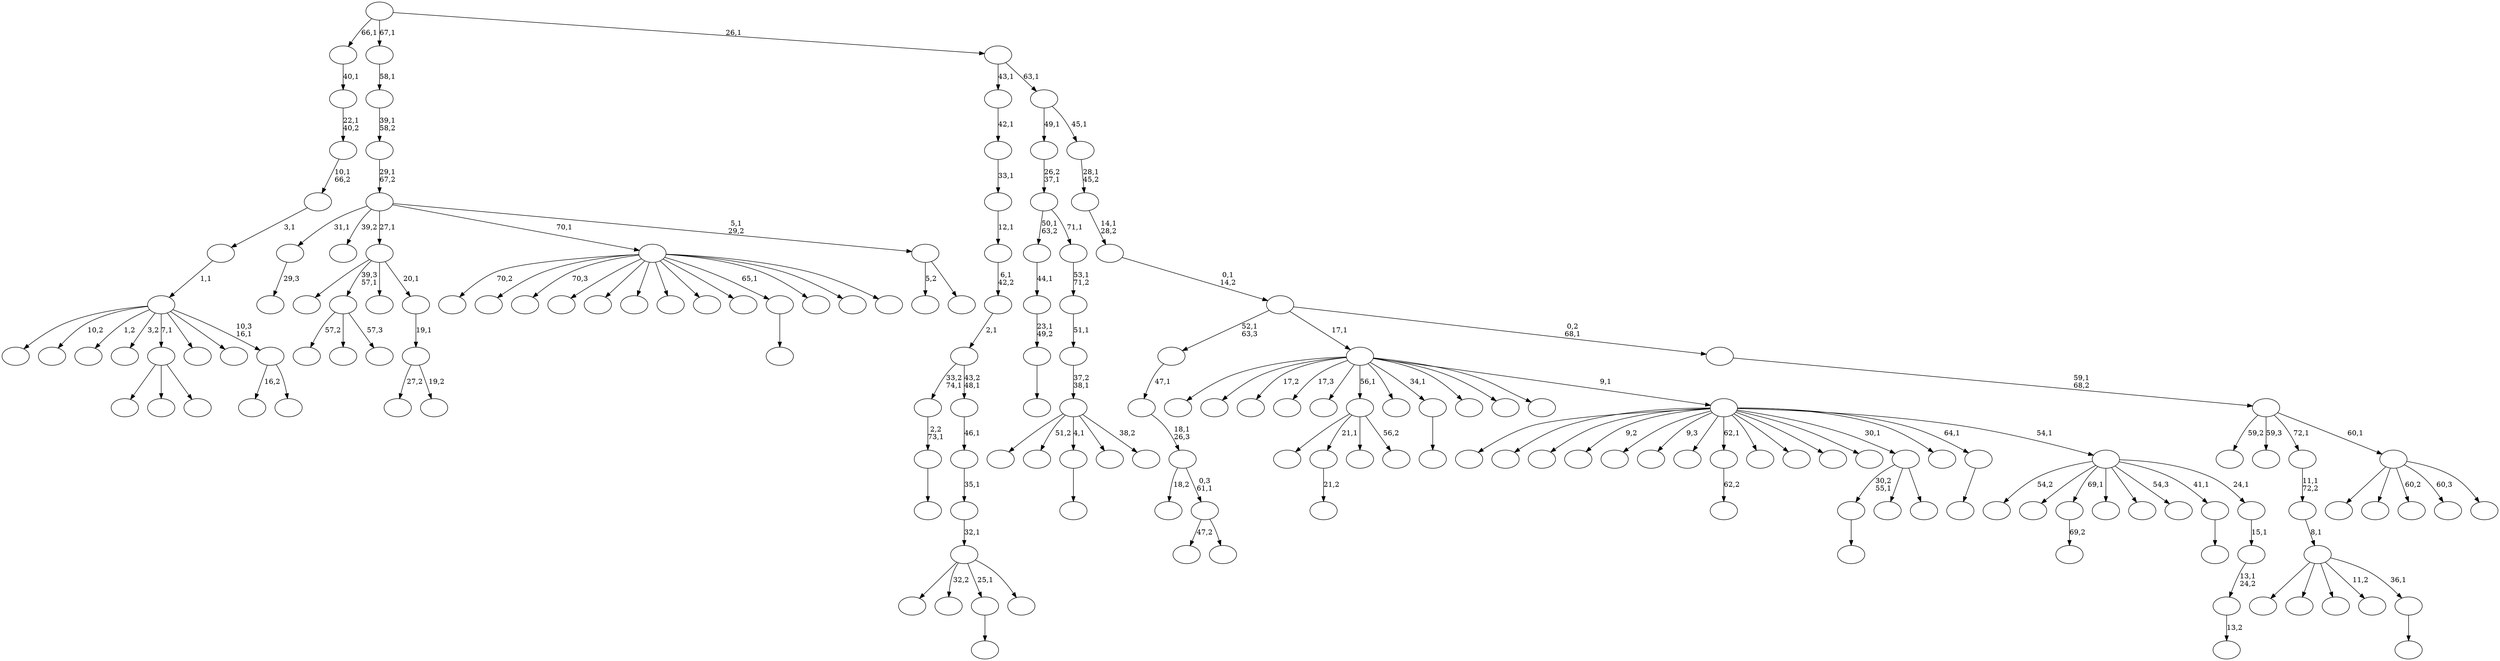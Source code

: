 digraph T {
	175 [label=""]
	174 [label=""]
	173 [label=""]
	172 [label=""]
	171 [label=""]
	170 [label=""]
	169 [label=""]
	168 [label=""]
	167 [label=""]
	166 [label=""]
	165 [label=""]
	164 [label=""]
	163 [label=""]
	162 [label=""]
	161 [label=""]
	160 [label=""]
	159 [label=""]
	158 [label=""]
	157 [label=""]
	156 [label=""]
	155 [label=""]
	154 [label=""]
	153 [label=""]
	152 [label=""]
	151 [label=""]
	150 [label=""]
	149 [label=""]
	148 [label=""]
	147 [label=""]
	146 [label=""]
	145 [label=""]
	144 [label=""]
	143 [label=""]
	142 [label=""]
	141 [label=""]
	140 [label=""]
	139 [label=""]
	138 [label=""]
	137 [label=""]
	136 [label=""]
	135 [label=""]
	134 [label=""]
	133 [label=""]
	132 [label=""]
	131 [label=""]
	130 [label=""]
	129 [label=""]
	128 [label=""]
	127 [label=""]
	126 [label=""]
	125 [label=""]
	124 [label=""]
	123 [label=""]
	122 [label=""]
	121 [label=""]
	120 [label=""]
	119 [label=""]
	118 [label=""]
	117 [label=""]
	116 [label=""]
	115 [label=""]
	114 [label=""]
	113 [label=""]
	112 [label=""]
	111 [label=""]
	110 [label=""]
	109 [label=""]
	108 [label=""]
	107 [label=""]
	106 [label=""]
	105 [label=""]
	104 [label=""]
	103 [label=""]
	102 [label=""]
	101 [label=""]
	100 [label=""]
	99 [label=""]
	98 [label=""]
	97 [label=""]
	96 [label=""]
	95 [label=""]
	94 [label=""]
	93 [label=""]
	92 [label=""]
	91 [label=""]
	90 [label=""]
	89 [label=""]
	88 [label=""]
	87 [label=""]
	86 [label=""]
	85 [label=""]
	84 [label=""]
	83 [label=""]
	82 [label=""]
	81 [label=""]
	80 [label=""]
	79 [label=""]
	78 [label=""]
	77 [label=""]
	76 [label=""]
	75 [label=""]
	74 [label=""]
	73 [label=""]
	72 [label=""]
	71 [label=""]
	70 [label=""]
	69 [label=""]
	68 [label=""]
	67 [label=""]
	66 [label=""]
	65 [label=""]
	64 [label=""]
	63 [label=""]
	62 [label=""]
	61 [label=""]
	60 [label=""]
	59 [label=""]
	58 [label=""]
	57 [label=""]
	56 [label=""]
	55 [label=""]
	54 [label=""]
	53 [label=""]
	52 [label=""]
	51 [label=""]
	50 [label=""]
	49 [label=""]
	48 [label=""]
	47 [label=""]
	46 [label=""]
	45 [label=""]
	44 [label=""]
	43 [label=""]
	42 [label=""]
	41 [label=""]
	40 [label=""]
	39 [label=""]
	38 [label=""]
	37 [label=""]
	36 [label=""]
	35 [label=""]
	34 [label=""]
	33 [label=""]
	32 [label=""]
	31 [label=""]
	30 [label=""]
	29 [label=""]
	28 [label=""]
	27 [label=""]
	26 [label=""]
	25 [label=""]
	24 [label=""]
	23 [label=""]
	22 [label=""]
	21 [label=""]
	20 [label=""]
	19 [label=""]
	18 [label=""]
	17 [label=""]
	16 [label=""]
	15 [label=""]
	14 [label=""]
	13 [label=""]
	12 [label=""]
	11 [label=""]
	10 [label=""]
	9 [label=""]
	8 [label=""]
	7 [label=""]
	6 [label=""]
	5 [label=""]
	4 [label=""]
	3 [label=""]
	2 [label=""]
	1 [label=""]
	0 [label=""]
	171 -> 172 [label=""]
	163 -> 164 [label="29,3"]
	159 -> 160 [label="21,2"]
	149 -> 150 [label=""]
	148 -> 149 [label="23,1\n49,2"]
	147 -> 148 [label="44,1"]
	127 -> 128 [label="62,2"]
	125 -> 126 [label=""]
	123 -> 124 [label="69,2"]
	119 -> 120 [label=""]
	112 -> 113 [label=""]
	111 -> 112 [label="2,2\n73,1"]
	104 -> 173 [label=""]
	104 -> 151 [label=""]
	104 -> 105 [label=""]
	100 -> 152 [label="57,2"]
	100 -> 138 [label=""]
	100 -> 101 [label="57,3"]
	98 -> 99 [label=""]
	96 -> 170 [label=""]
	96 -> 159 [label="21,1"]
	96 -> 157 [label=""]
	96 -> 97 [label="56,2"]
	86 -> 87 [label=""]
	84 -> 146 [label=""]
	84 -> 144 [label="32,2"]
	84 -> 125 [label="25,1"]
	84 -> 85 [label=""]
	83 -> 84 [label="32,1"]
	82 -> 83 [label="35,1"]
	81 -> 82 [label="46,1"]
	80 -> 111 [label="33,2\n74,1"]
	80 -> 81 [label="43,2\n48,1"]
	79 -> 80 [label="2,1"]
	78 -> 79 [label="6,1\n42,2"]
	77 -> 78 [label="12,1"]
	76 -> 77 [label="33,1"]
	75 -> 76 [label="42,1"]
	69 -> 110 [label="27,2"]
	69 -> 70 [label="19,2"]
	68 -> 69 [label="19,1"]
	67 -> 109 [label=""]
	67 -> 100 [label="39,3\n57,1"]
	67 -> 88 [label=""]
	67 -> 68 [label="20,1"]
	60 -> 143 [label="47,2"]
	60 -> 61 [label=""]
	59 -> 72 [label="18,2"]
	59 -> 60 [label="0,3\n61,1"]
	58 -> 59 [label="18,1\n26,3"]
	57 -> 58 [label="47,1"]
	55 -> 168 [label="70,2"]
	55 -> 154 [label=""]
	55 -> 139 [label="70,3"]
	55 -> 136 [label=""]
	55 -> 131 [label=""]
	55 -> 122 [label=""]
	55 -> 117 [label=""]
	55 -> 106 [label=""]
	55 -> 103 [label=""]
	55 -> 98 [label="65,1"]
	55 -> 65 [label=""]
	55 -> 62 [label=""]
	55 -> 56 [label=""]
	53 -> 171 [label="30,2\n55,1"]
	53 -> 92 [label=""]
	53 -> 54 [label=""]
	50 -> 51 [label=""]
	49 -> 129 [label=""]
	49 -> 118 [label=""]
	49 -> 102 [label=""]
	49 -> 90 [label="11,2"]
	49 -> 50 [label="36,1"]
	48 -> 49 [label="8,1"]
	47 -> 48 [label="11,1\n72,2"]
	43 -> 44 [label=""]
	39 -> 40 [label=""]
	37 -> 38 [label="13,2"]
	36 -> 37 [label="13,1\n24,2"]
	35 -> 36 [label="15,1"]
	34 -> 141 [label="54,2"]
	34 -> 140 [label=""]
	34 -> 123 [label="69,1"]
	34 -> 91 [label=""]
	34 -> 66 [label=""]
	34 -> 42 [label="54,3"]
	34 -> 39 [label="41,1"]
	34 -> 35 [label="24,1"]
	33 -> 166 [label=""]
	33 -> 165 [label=""]
	33 -> 162 [label=""]
	33 -> 155 [label="9,2"]
	33 -> 142 [label=""]
	33 -> 135 [label="9,3"]
	33 -> 132 [label=""]
	33 -> 127 [label="62,1"]
	33 -> 121 [label=""]
	33 -> 116 [label=""]
	33 -> 89 [label=""]
	33 -> 64 [label=""]
	33 -> 53 [label="30,1"]
	33 -> 45 [label=""]
	33 -> 43 [label="64,1"]
	33 -> 34 [label="54,1"]
	32 -> 175 [label=""]
	32 -> 169 [label=""]
	32 -> 161 [label="17,2"]
	32 -> 153 [label="17,3"]
	32 -> 114 [label=""]
	32 -> 96 [label="56,1"]
	32 -> 94 [label=""]
	32 -> 86 [label="34,1"]
	32 -> 73 [label=""]
	32 -> 52 [label=""]
	32 -> 46 [label=""]
	32 -> 33 [label="9,1"]
	30 -> 145 [label=""]
	30 -> 130 [label="51,2"]
	30 -> 119 [label="4,1"]
	30 -> 95 [label=""]
	30 -> 31 [label="38,2"]
	29 -> 30 [label="37,2\n38,1"]
	28 -> 29 [label="51,1"]
	27 -> 28 [label="53,1\n71,2"]
	26 -> 147 [label="50,1\n63,2"]
	26 -> 27 [label="71,1"]
	25 -> 26 [label="26,2\n37,1"]
	23 -> 108 [label="16,2"]
	23 -> 24 [label=""]
	22 -> 158 [label=""]
	22 -> 156 [label="10,2"]
	22 -> 133 [label="1,2"]
	22 -> 107 [label="3,2"]
	22 -> 104 [label="7,1"]
	22 -> 71 [label=""]
	22 -> 41 [label=""]
	22 -> 23 [label="10,3\n16,1"]
	21 -> 22 [label="1,1"]
	20 -> 21 [label="3,1"]
	19 -> 20 [label="10,1\n66,2"]
	18 -> 19 [label="22,1\n40,2"]
	17 -> 18 [label="40,1"]
	15 -> 134 [label="5,2"]
	15 -> 16 [label=""]
	14 -> 163 [label="31,1"]
	14 -> 115 [label="39,2"]
	14 -> 67 [label="27,1"]
	14 -> 55 [label="70,1"]
	14 -> 15 [label="5,1\n29,2"]
	13 -> 14 [label="29,1\n67,2"]
	12 -> 13 [label="39,1\n58,2"]
	11 -> 12 [label="58,1"]
	9 -> 174 [label=""]
	9 -> 167 [label=""]
	9 -> 137 [label="60,2"]
	9 -> 93 [label="60,3"]
	9 -> 10 [label=""]
	8 -> 74 [label="59,2"]
	8 -> 63 [label="59,3"]
	8 -> 47 [label="72,1"]
	8 -> 9 [label="60,1"]
	7 -> 8 [label="59,1\n68,2"]
	6 -> 57 [label="52,1\n63,3"]
	6 -> 32 [label="17,1"]
	6 -> 7 [label="0,2\n68,1"]
	5 -> 6 [label="0,1\n14,2"]
	4 -> 5 [label="14,1\n28,2"]
	3 -> 4 [label="28,1\n45,2"]
	2 -> 25 [label="49,1"]
	2 -> 3 [label="45,1"]
	1 -> 75 [label="43,1"]
	1 -> 2 [label="63,1"]
	0 -> 17 [label="66,1"]
	0 -> 11 [label="67,1"]
	0 -> 1 [label="26,1"]
}
